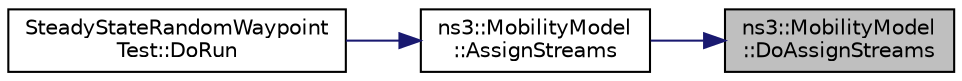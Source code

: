 digraph "ns3::MobilityModel::DoAssignStreams"
{
 // LATEX_PDF_SIZE
  edge [fontname="Helvetica",fontsize="10",labelfontname="Helvetica",labelfontsize="10"];
  node [fontname="Helvetica",fontsize="10",shape=record];
  rankdir="RL";
  Node1 [label="ns3::MobilityModel\l::DoAssignStreams",height=0.2,width=0.4,color="black", fillcolor="grey75", style="filled", fontcolor="black",tooltip="The default implementation does nothing but return the passed-in parameter."];
  Node1 -> Node2 [dir="back",color="midnightblue",fontsize="10",style="solid",fontname="Helvetica"];
  Node2 [label="ns3::MobilityModel\l::AssignStreams",height=0.2,width=0.4,color="black", fillcolor="white", style="filled",URL="$classns3_1_1_mobility_model.html#a690c1feae89068adc79181d0922a731c",tooltip="Assign a fixed random variable stream number to the random variables used by this model."];
  Node2 -> Node3 [dir="back",color="midnightblue",fontsize="10",style="solid",fontname="Helvetica"];
  Node3 [label="SteadyStateRandomWaypoint\lTest::DoRun",height=0.2,width=0.4,color="black", fillcolor="white", style="filled",URL="$class_steady_state_random_waypoint_test.html#a06b559358eab241daa3a937a038729df",tooltip="Implementation to actually run this TestCase."];
}
